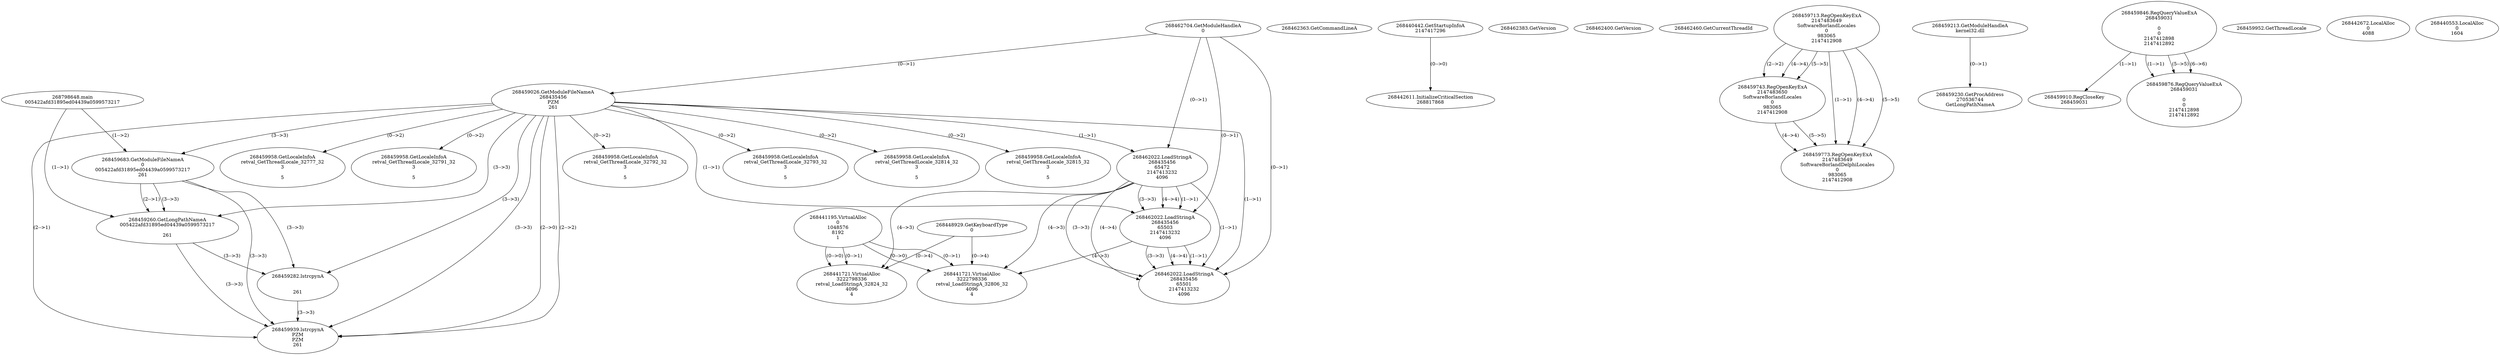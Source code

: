// Global SCDG with merge call
digraph {
	0 [label="268798648.main
005422afd31895ed04439a0599573217"]
	1 [label="268462704.GetModuleHandleA
0"]
	2 [label="268448929.GetKeyboardType
0"]
	3 [label="268462363.GetCommandLineA
"]
	4 [label="268440442.GetStartupInfoA
2147417296"]
	5 [label="268462383.GetVersion
"]
	6 [label="268462400.GetVersion
"]
	7 [label="268462460.GetCurrentThreadId
"]
	8 [label="268459026.GetModuleFileNameA
268435456
PZM
261"]
	1 -> 8 [label="(0-->1)"]
	9 [label="268459683.GetModuleFileNameA
0
005422afd31895ed04439a0599573217
261"]
	0 -> 9 [label="(1-->2)"]
	8 -> 9 [label="(3-->3)"]
	10 [label="268459713.RegOpenKeyExA
2147483649
Software\Borland\Locales
0
983065
2147412908"]
	11 [label="268459743.RegOpenKeyExA
2147483650
Software\Borland\Locales
0
983065
2147412908"]
	10 -> 11 [label="(2-->2)"]
	10 -> 11 [label="(4-->4)"]
	10 -> 11 [label="(5-->5)"]
	12 [label="268459213.GetModuleHandleA
kernel32.dll"]
	13 [label="268459230.GetProcAddress
270536744
GetLongPathNameA"]
	12 -> 13 [label="(0-->1)"]
	14 [label="268459260.GetLongPathNameA
005422afd31895ed04439a0599573217

261"]
	0 -> 14 [label="(1-->1)"]
	9 -> 14 [label="(2-->1)"]
	8 -> 14 [label="(3-->3)"]
	9 -> 14 [label="(3-->3)"]
	15 [label="268459282.lstrcpynA


261"]
	8 -> 15 [label="(3-->3)"]
	9 -> 15 [label="(3-->3)"]
	14 -> 15 [label="(3-->3)"]
	16 [label="268459846.RegQueryValueExA
268459031

0
0
2147412898
2147412892"]
	17 [label="268459910.RegCloseKey
268459031"]
	16 -> 17 [label="(1-->1)"]
	18 [label="268459939.lstrcpynA
PZM
PZM
261"]
	8 -> 18 [label="(2-->1)"]
	8 -> 18 [label="(2-->2)"]
	8 -> 18 [label="(3-->3)"]
	9 -> 18 [label="(3-->3)"]
	14 -> 18 [label="(3-->3)"]
	15 -> 18 [label="(3-->3)"]
	8 -> 18 [label="(2-->0)"]
	19 [label="268459952.GetThreadLocale
"]
	20 [label="268459958.GetLocaleInfoA
retval_GetThreadLocale_32792_32
3

5"]
	8 -> 20 [label="(0-->2)"]
	21 [label="268462022.LoadStringA
268435456
65472
2147413232
4096"]
	1 -> 21 [label="(0-->1)"]
	8 -> 21 [label="(1-->1)"]
	22 [label="268462022.LoadStringA
268435456
65503
2147413232
4096"]
	1 -> 22 [label="(0-->1)"]
	8 -> 22 [label="(1-->1)"]
	21 -> 22 [label="(1-->1)"]
	21 -> 22 [label="(3-->3)"]
	21 -> 22 [label="(4-->4)"]
	23 [label="268442611.InitializeCriticalSection
268817868"]
	4 -> 23 [label="(0-->0)"]
	24 [label="268442672.LocalAlloc
0
4088"]
	25 [label="268459773.RegOpenKeyExA
2147483649
Software\Borland\Delphi\Locales
0
983065
2147412908"]
	10 -> 25 [label="(1-->1)"]
	10 -> 25 [label="(4-->4)"]
	11 -> 25 [label="(4-->4)"]
	10 -> 25 [label="(5-->5)"]
	11 -> 25 [label="(5-->5)"]
	26 [label="268459958.GetLocaleInfoA
retval_GetThreadLocale_32793_32
3

5"]
	8 -> 26 [label="(0-->2)"]
	27 [label="268441195.VirtualAlloc
0
1048576
8192
1"]
	28 [label="268440553.LocalAlloc
0
1604"]
	29 [label="268441721.VirtualAlloc
3222798336
retval_LoadStringA_32806_32
4096
4"]
	27 -> 29 [label="(0-->1)"]
	21 -> 29 [label="(4-->3)"]
	22 -> 29 [label="(4-->3)"]
	2 -> 29 [label="(0-->4)"]
	27 -> 29 [label="(0-->0)"]
	30 [label="268459876.RegQueryValueExA
268459031

0
0
2147412898
2147412892"]
	16 -> 30 [label="(1-->1)"]
	16 -> 30 [label="(5-->5)"]
	16 -> 30 [label="(6-->6)"]
	31 [label="268459958.GetLocaleInfoA
retval_GetThreadLocale_32814_32
3

5"]
	8 -> 31 [label="(0-->2)"]
	32 [label="268441721.VirtualAlloc
3222798336
retval_LoadStringA_32824_32
4096
4"]
	27 -> 32 [label="(0-->1)"]
	21 -> 32 [label="(4-->3)"]
	2 -> 32 [label="(0-->4)"]
	27 -> 32 [label="(0-->0)"]
	33 [label="268459958.GetLocaleInfoA
retval_GetThreadLocale_32815_32
3

5"]
	8 -> 33 [label="(0-->2)"]
	34 [label="268459958.GetLocaleInfoA
retval_GetThreadLocale_32777_32
3

5"]
	8 -> 34 [label="(0-->2)"]
	35 [label="268459958.GetLocaleInfoA
retval_GetThreadLocale_32791_32
3

5"]
	8 -> 35 [label="(0-->2)"]
	36 [label="268462022.LoadStringA
268435456
65501
2147413232
4096"]
	1 -> 36 [label="(0-->1)"]
	8 -> 36 [label="(1-->1)"]
	21 -> 36 [label="(1-->1)"]
	22 -> 36 [label="(1-->1)"]
	21 -> 36 [label="(3-->3)"]
	22 -> 36 [label="(3-->3)"]
	21 -> 36 [label="(4-->4)"]
	22 -> 36 [label="(4-->4)"]
}
